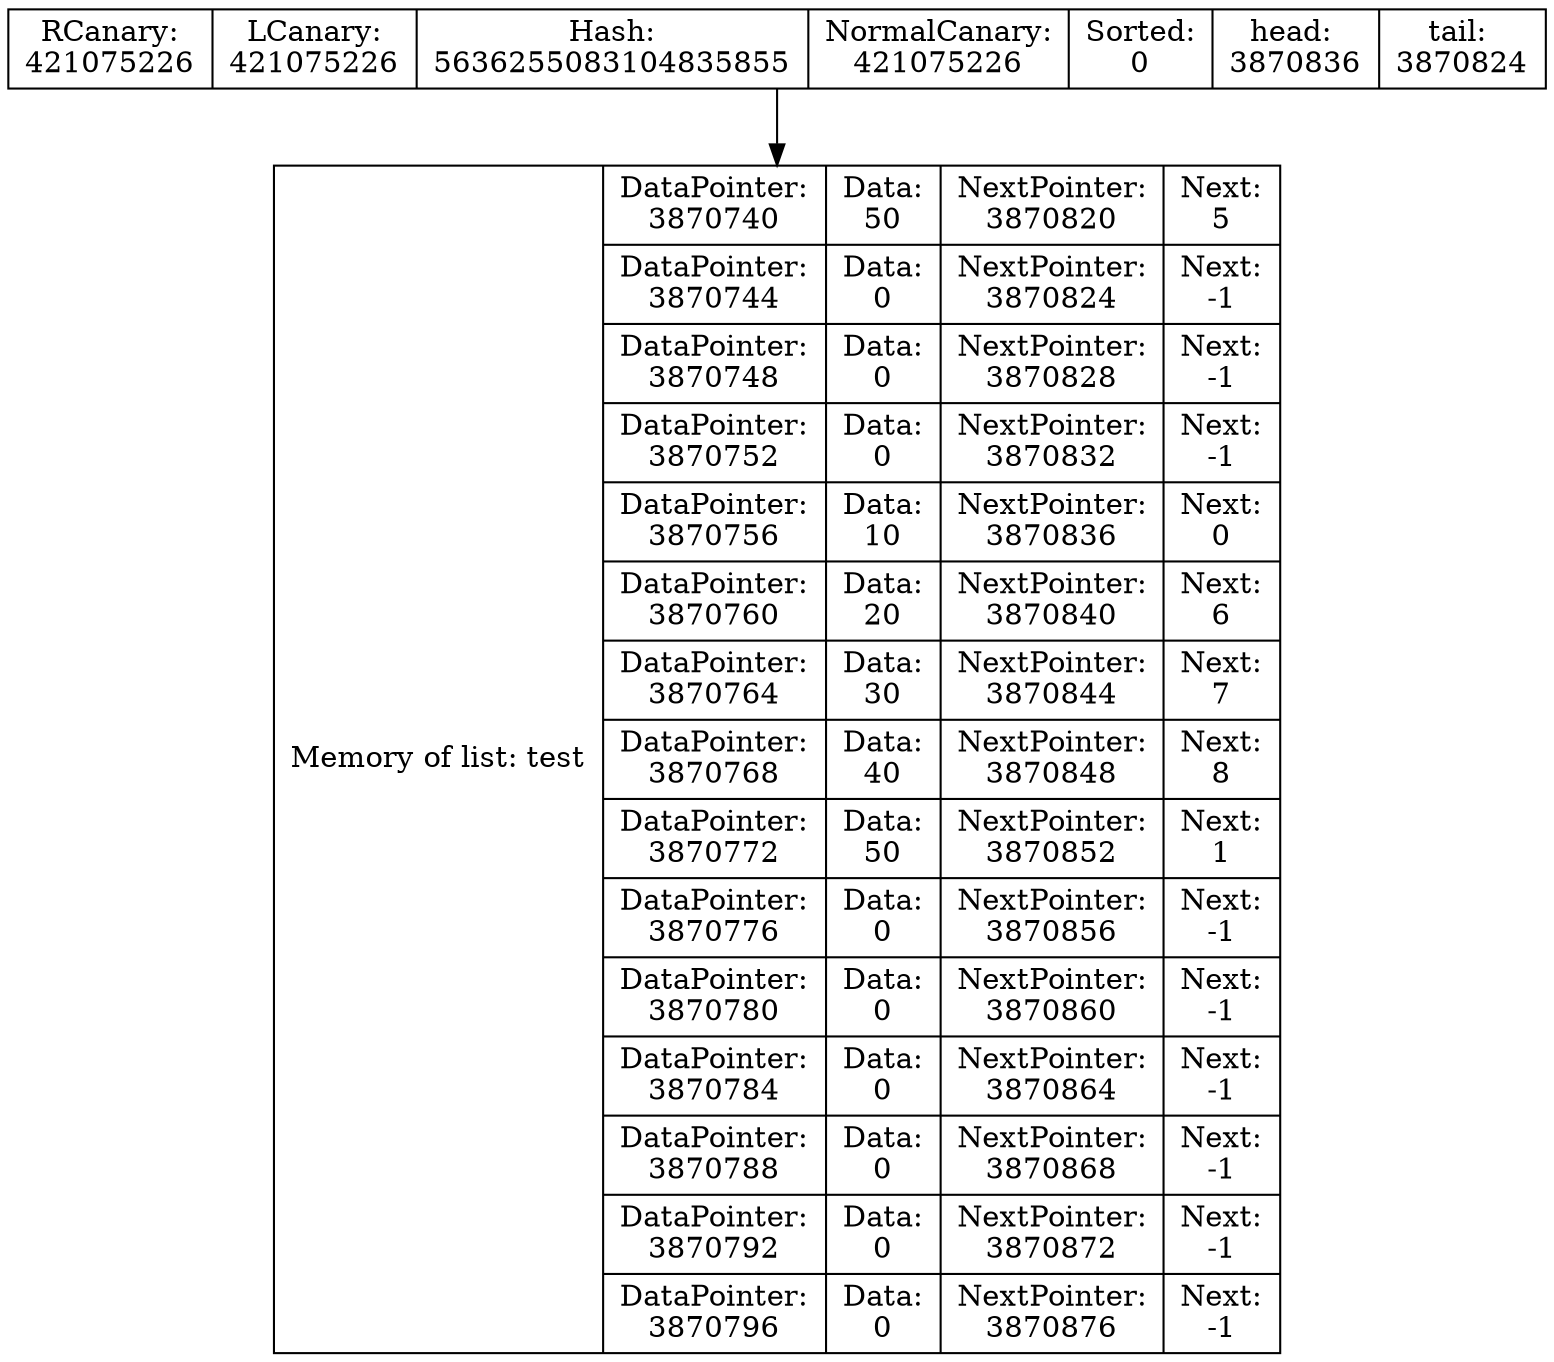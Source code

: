 digraph G{
data [shape=record,label="{Memory of list: test} | {{DataPointer:\n3870740 | Data:\n50 | NextPointer:\n3870820 | Next:\n5}
| {DataPointer:\n3870744 | Data:\n0 | NextPointer:\n3870824 | Next:\n-1}
| {DataPointer:\n3870748 | Data:\n0 | NextPointer:\n3870828 | Next:\n-1}
| {DataPointer:\n3870752 | Data:\n0 | NextPointer:\n3870832 | Next:\n-1}
| {DataPointer:\n3870756 | Data:\n10 | NextPointer:\n3870836 | Next:\n0}
| {DataPointer:\n3870760 | Data:\n20 | NextPointer:\n3870840 | Next:\n6}
| {DataPointer:\n3870764 | Data:\n30 | NextPointer:\n3870844 | Next:\n7}
| {DataPointer:\n3870768 | Data:\n40 | NextPointer:\n3870848 | Next:\n8}
| {DataPointer:\n3870772 | Data:\n50 | NextPointer:\n3870852 | Next:\n1}
| {DataPointer:\n3870776 | Data:\n0 | NextPointer:\n3870856 | Next:\n-1}
| {DataPointer:\n3870780 | Data:\n0 | NextPointer:\n3870860 | Next:\n-1}
| {DataPointer:\n3870784 | Data:\n0 | NextPointer:\n3870864 | Next:\n-1}
| {DataPointer:\n3870788 | Data:\n0 | NextPointer:\n3870868 | Next:\n-1}
| {DataPointer:\n3870792 | Data:\n0 | NextPointer:\n3870872 | Next:\n-1}
| {DataPointer:\n3870796 | Data:\n0 | NextPointer:\n3870876 | Next:\n-1}
}"];
Shild [shape=record,label=" RCanary:\n421075226 | LCanary:\n421075226 | Hash:\n5636255083104835855 | NormalCanary:\n421075226 | Sorted:\n0 | head: \n3870836 | tail: \n3870824 "];
Shild->data
}
